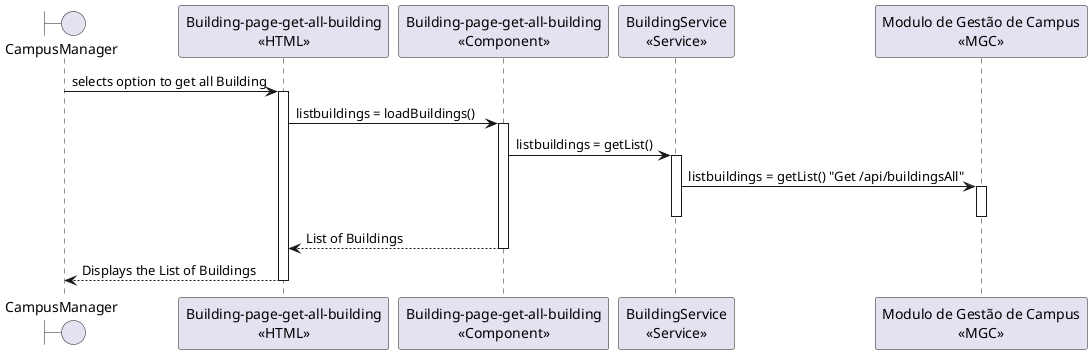 @startuml Get All Buildings
boundary "CampusManager" as x 
participant "Building-page-get-all-building\n<<HTML>>" as HTML
participant "Building-page-get-all-building\n<<Component>>" as Component 
participant "BuildingService\n<<Service>>" as Service 
participant "Modulo de Gestão de Campus\n<<MGC>>" as MGC 

x -> HTML: selects option to get all Building
activate HTML
HTML -> Component: listbuildings = loadBuildings()
activate Component

Component -> Service: listbuildings = getList()
activate Service
Service -> MGC: listbuildings = getList() "Get /api/buildingsAll"
activate MGC
deactivate MGC
deactivate Service


Component --> HTML: List of Buildings
deactivate Component
x <-- HTML: Displays the List of Buildings
deactivate HTML
@enduml
